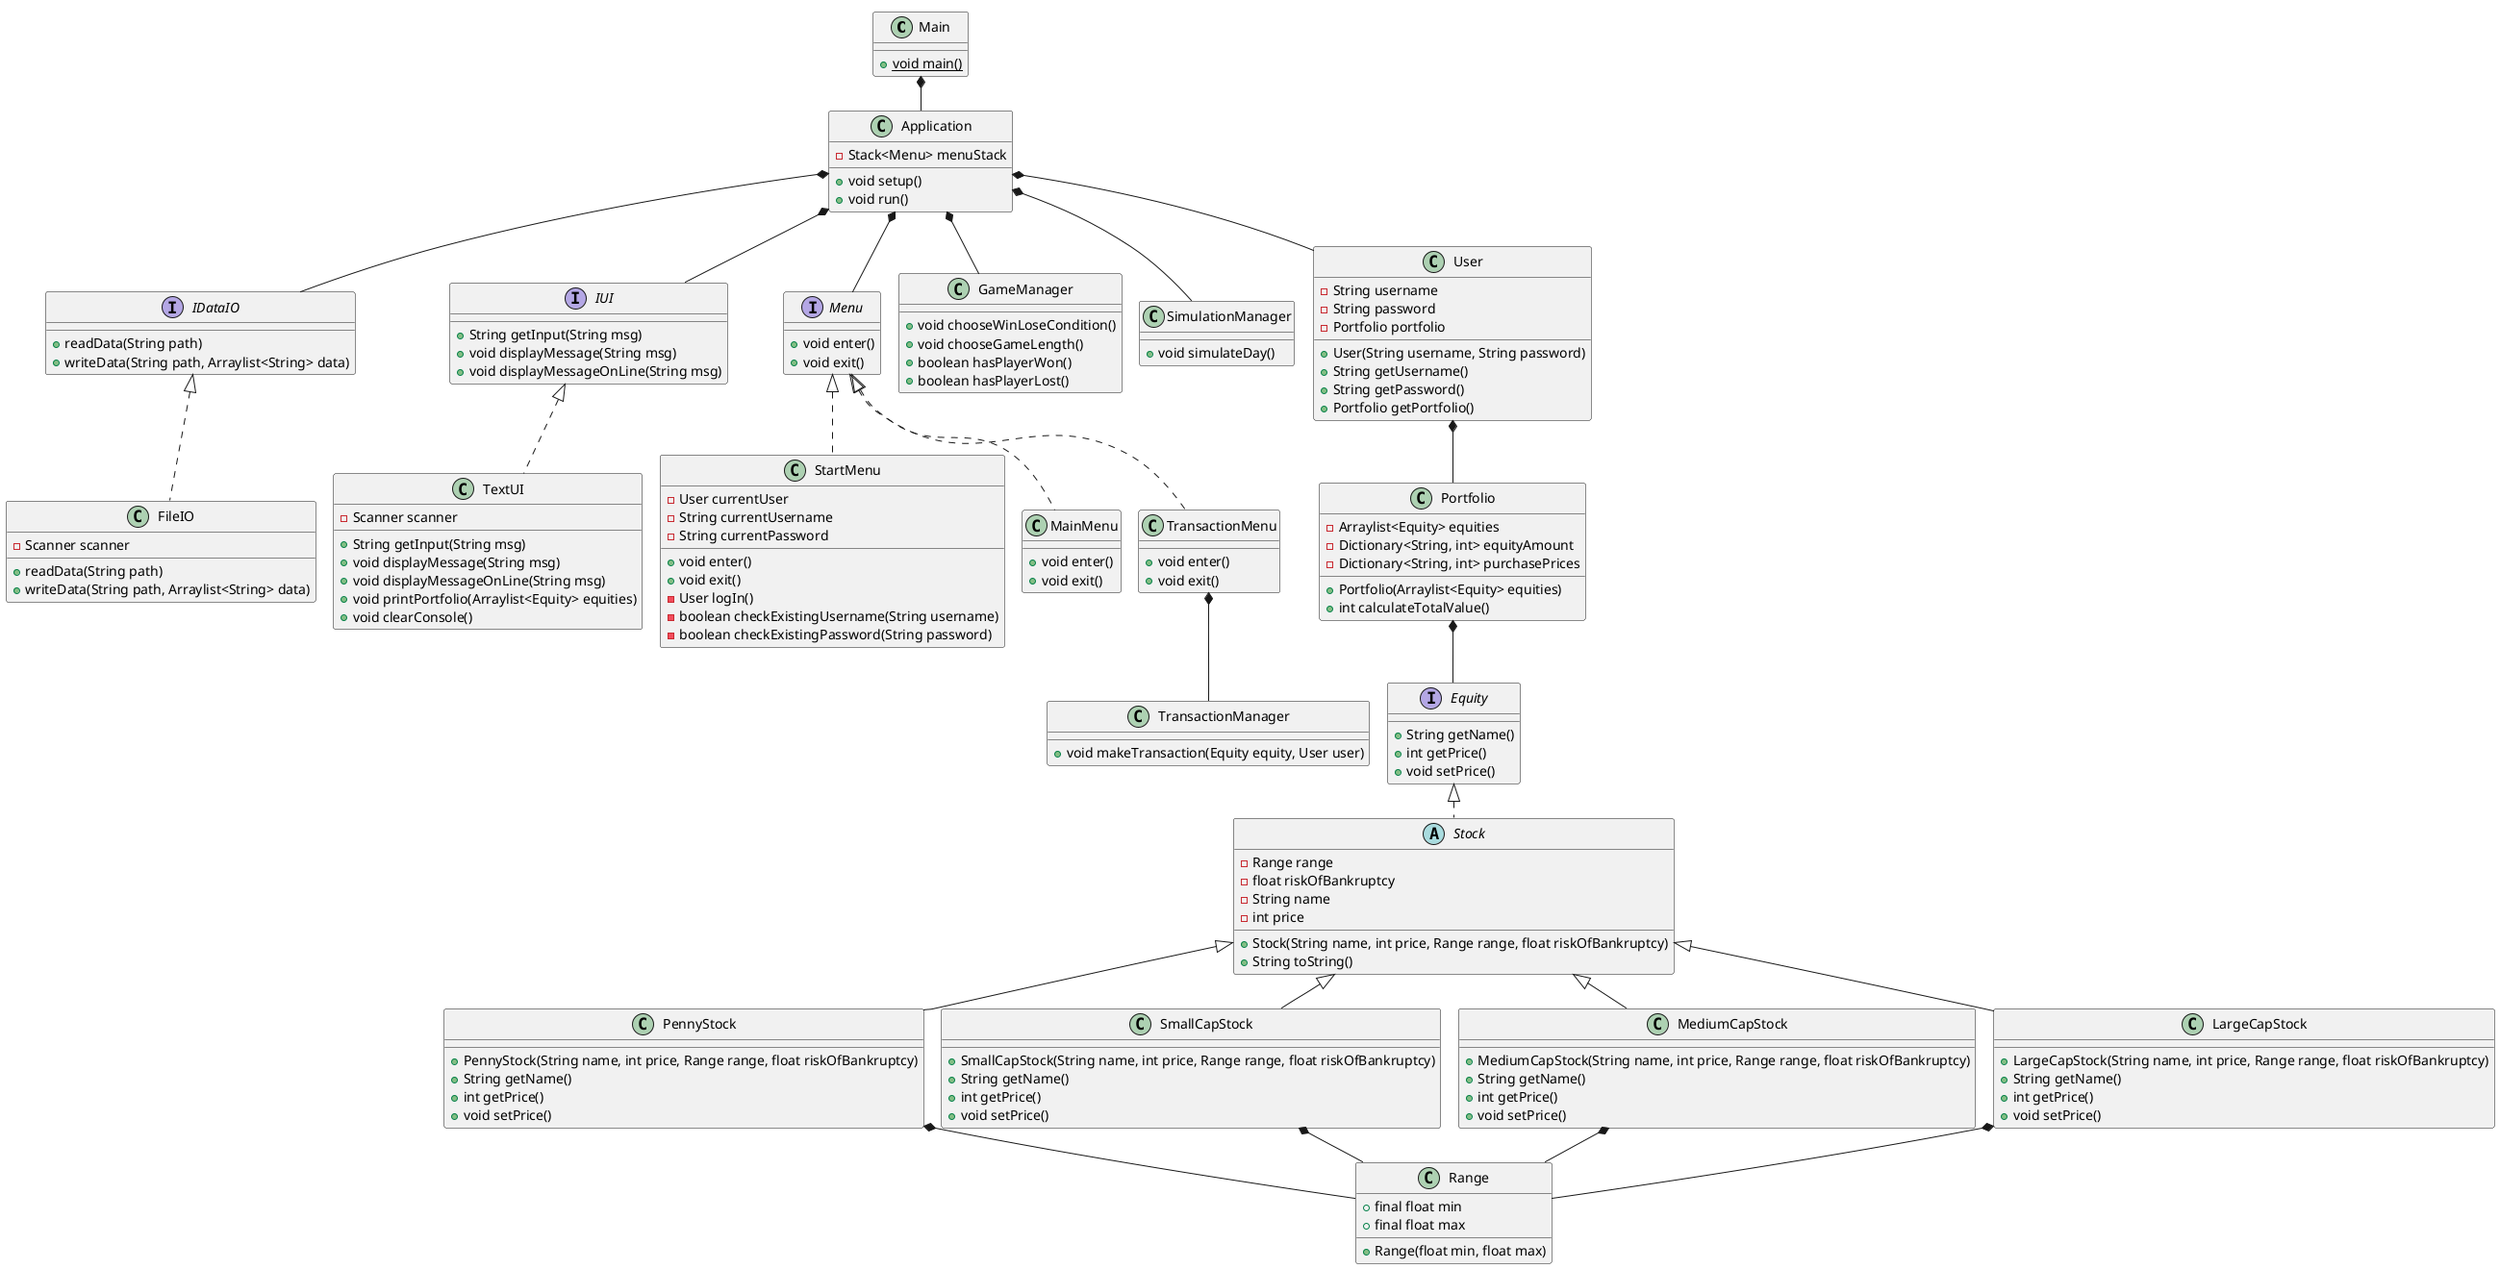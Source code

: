 @startuml
!pragma layout smetana
'https://plantuml.com/class-diagram
class Main {
    + {static} void main()
}

class Application {
    - Stack<Menu> menuStack
    + void setup()
    + void run()
}

interface IDataIO {
    + readData(String path)
    + writeData(String path, Arraylist<String> data)
}

class FileIO implements IDataIO {
    - Scanner scanner
    + readData(String path)
    + writeData(String path, Arraylist<String> data)

}

interface IUI {
    + String getInput(String msg)
    + void displayMessage(String msg)
    + void displayMessageOnLine(String msg)
}

class TextUI implements IUI {
    - Scanner scanner
    + String getInput(String msg)
    + void displayMessage(String msg)
    + void displayMessageOnLine(String msg)
    + void printPortfolio(Arraylist<Equity> equities)
    + void clearConsole()
}

interface Menu {
    + void enter()
    + void exit()
}

class StartMenu implements Menu {
    - User currentUser
    - String currentUsername
    - String currentPassword
    + void enter()
    + void exit()
    - User logIn()
    - boolean checkExistingUsername(String username)
    - boolean checkExistingPassword(String password)
}

class MainMenu implements Menu {
    + void enter()
    + void exit()
}

class TransactionMenu implements Menu {
    + void enter()
    + void exit()
}

class TransactionManager {
    + void makeTransaction(Equity equity, User user)
}

class GameManager {
    + void chooseWinLoseCondition()
    + void chooseGameLength()
    + boolean hasPlayerWon()
    + boolean hasPlayerLost()
}

class SimulationManager {
    + void simulateDay()
}

class User {
    - String username
    - String password
    - Portfolio portfolio
    + User(String username, String password)
    + String getUsername()
    + String getPassword()
    + Portfolio getPortfolio()
}

class Portfolio {
    - Arraylist<Equity> equities
    - Dictionary<String, int> equityAmount
    - Dictionary<String, int> purchasePrices
    + Portfolio(Arraylist<Equity> equities)
    + int calculateTotalValue()
}

interface Equity {
    + String getName()
    + int getPrice()
    + void setPrice()
}

abstract class Stock implements Equity {
    - Range range
    - float riskOfBankruptcy
    - String name
    - int price
    + Stock(String name, int price, Range range, float riskOfBankruptcy)
    + String toString()
}

class PennyStock extends Stock {
    + PennyStock(String name, int price, Range range, float riskOfBankruptcy)
    + String getName()
    + int getPrice()
    + void setPrice()
}
class SmallCapStock extends Stock {
    + SmallCapStock(String name, int price, Range range, float riskOfBankruptcy)
    + String getName()
    + int getPrice()
    + void setPrice()
}
class MediumCapStock extends Stock {
    + MediumCapStock(String name, int price, Range range, float riskOfBankruptcy)
    + String getName()
    + int getPrice()
    + void setPrice()
}
class LargeCapStock extends Stock {
    + LargeCapStock(String name, int price, Range range, float riskOfBankruptcy)
    + String getName()
    + int getPrice()
    + void setPrice()
}

class Range {
    + final float min
    + final float max
    + Range(float min, float max)
}

Main *-- Application
Application *-- Menu
Application *-- User
Application *-- SimulationManager
Application *-- GameManager
Application *-- IUI
Application *-- IDataIO

TransactionMenu *-- TransactionManager

User *-- Portfolio
Portfolio *-- Equity
PennyStock *-- Range
SmallCapStock *-- Range
MediumCapStock *-- Range
LargeCapStock *-- Range
@enduml